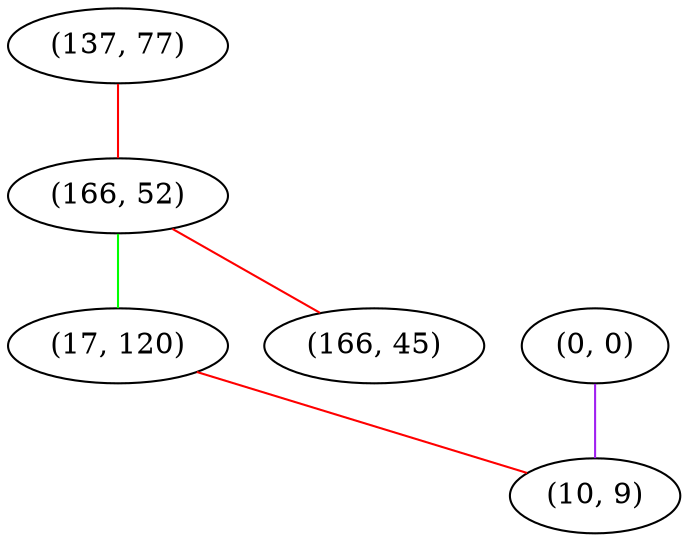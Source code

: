 graph "" {
"(137, 77)";
"(0, 0)";
"(166, 52)";
"(17, 120)";
"(166, 45)";
"(10, 9)";
"(137, 77)" -- "(166, 52)"  [color=red, key=0, weight=1];
"(0, 0)" -- "(10, 9)"  [color=purple, key=0, weight=4];
"(166, 52)" -- "(17, 120)"  [color=green, key=0, weight=2];
"(166, 52)" -- "(166, 45)"  [color=red, key=0, weight=1];
"(17, 120)" -- "(10, 9)"  [color=red, key=0, weight=1];
}
